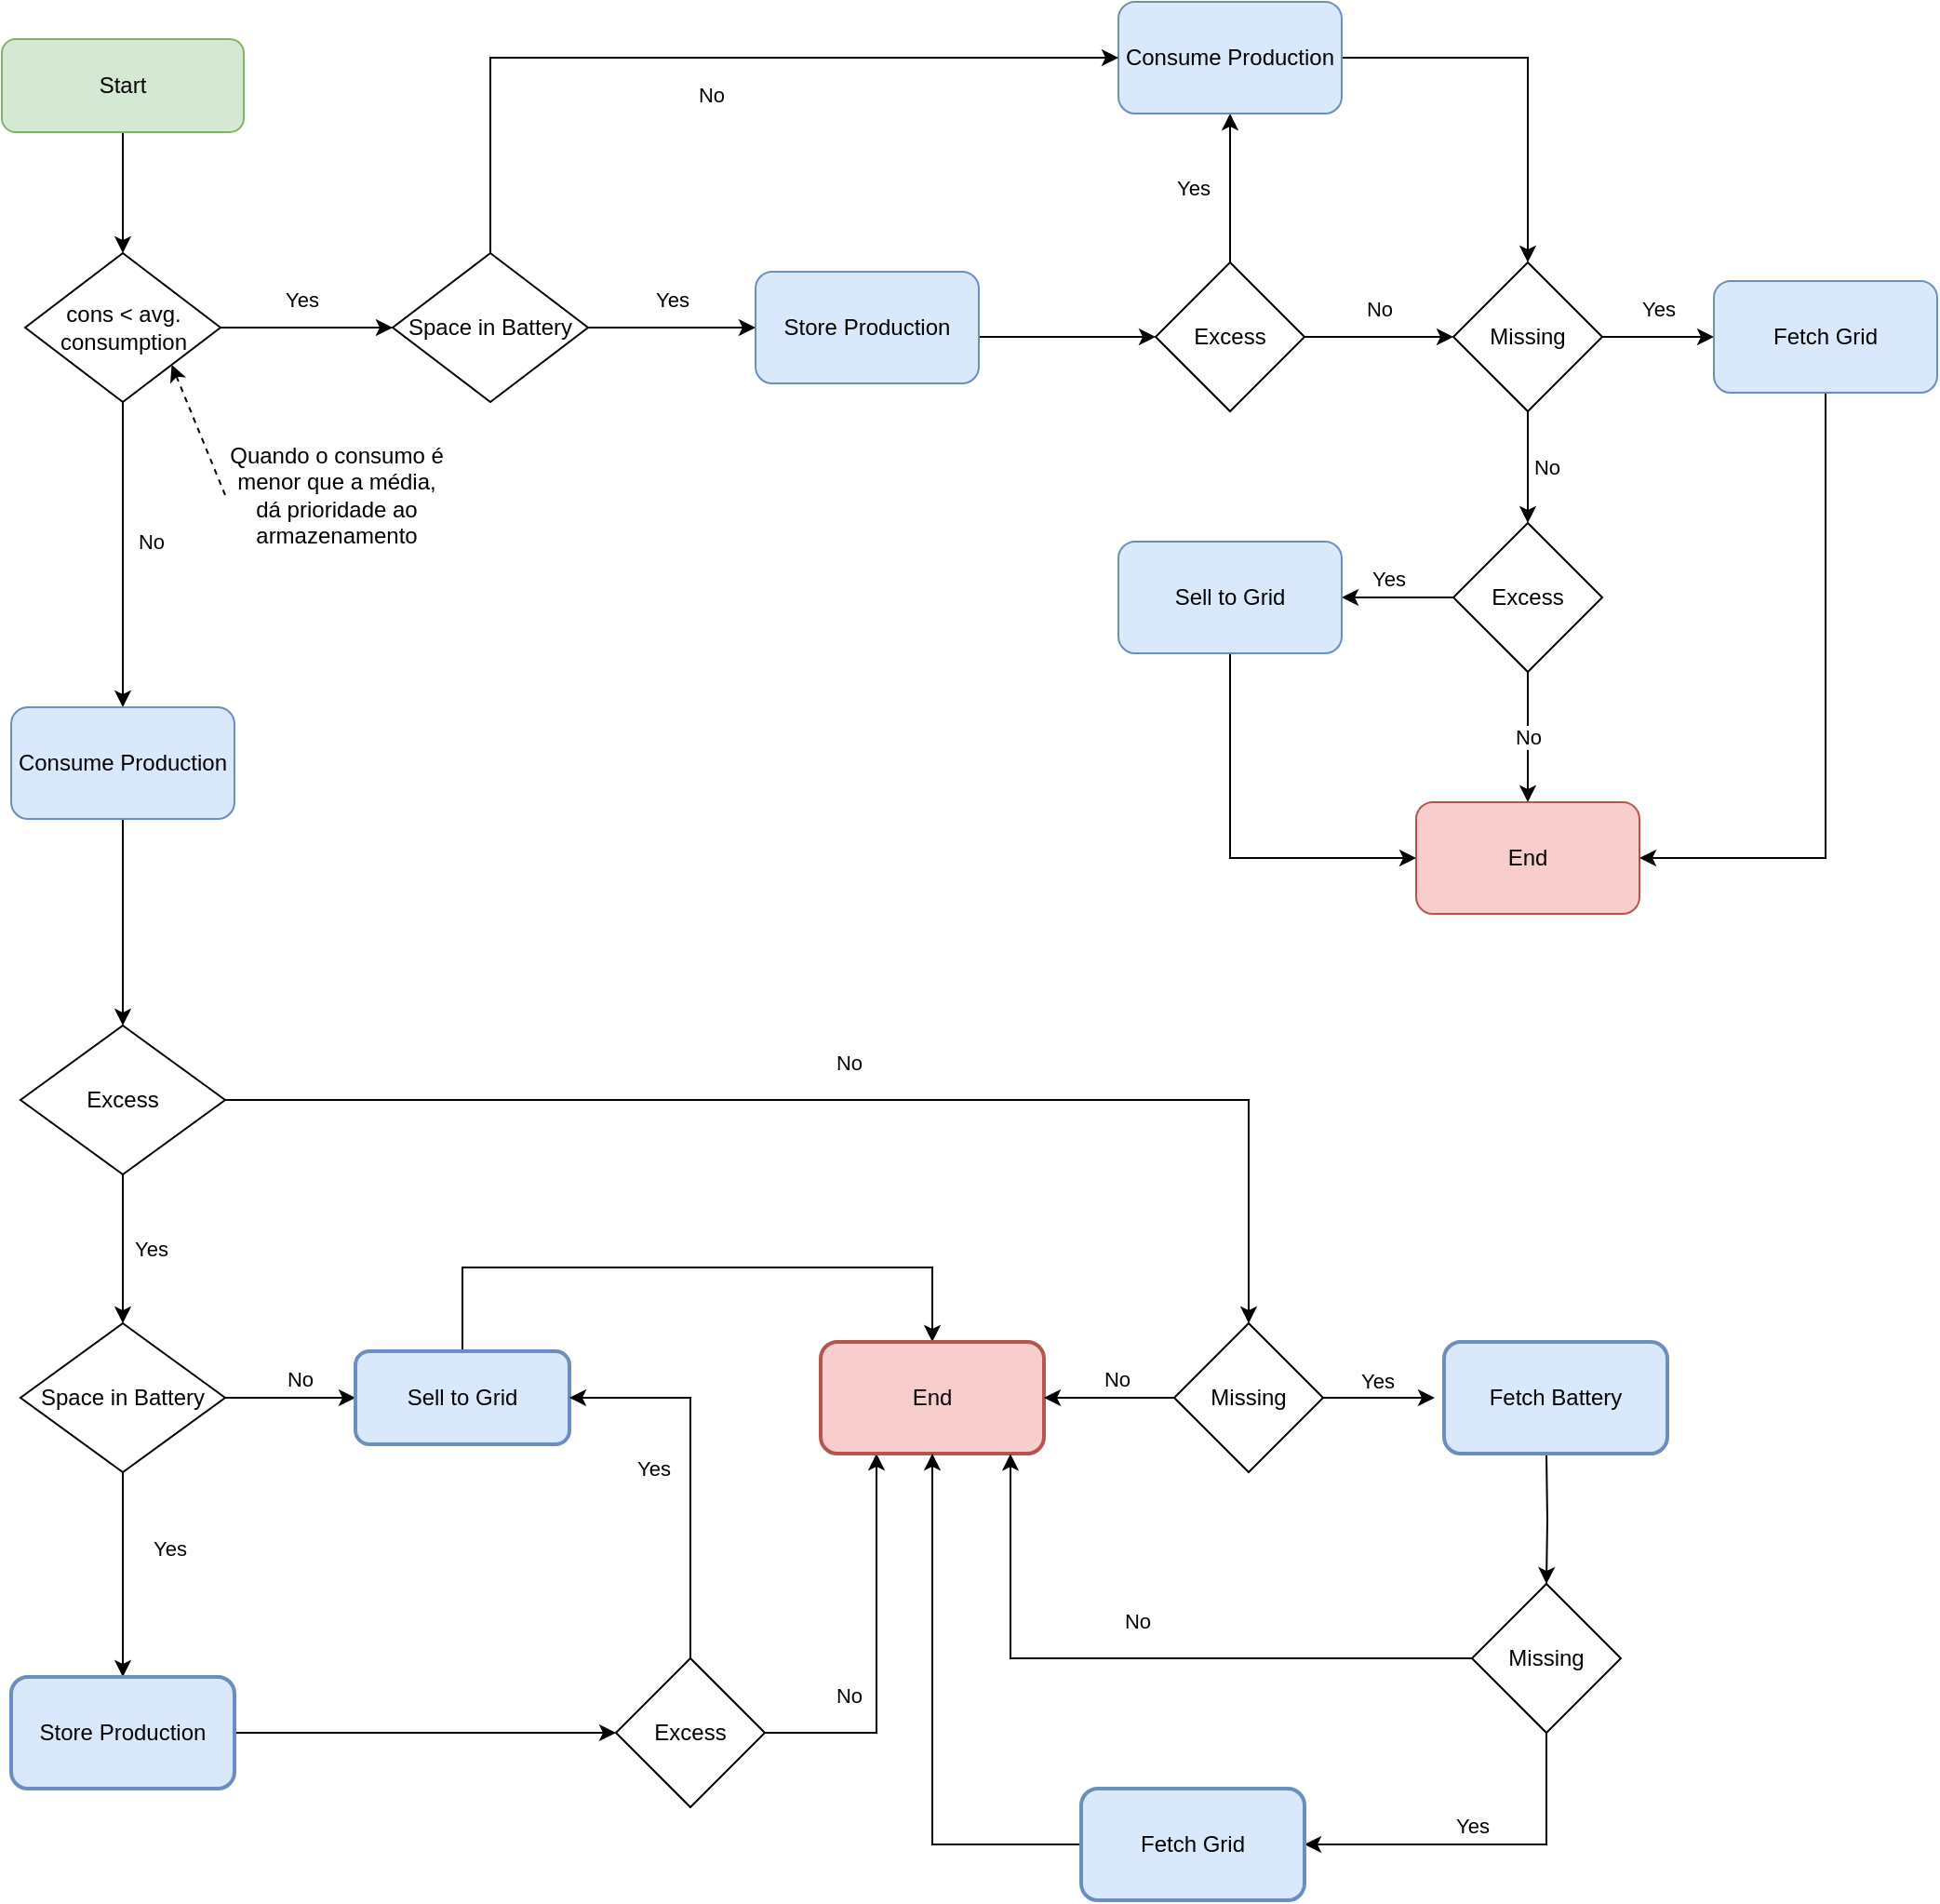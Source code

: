 <mxfile version="18.1.2" type="github">
  <diagram id="C5RBs43oDa-KdzZeNtuy" name="Page-1">
    <mxGraphModel dx="1298" dy="660" grid="1" gridSize="10" guides="1" tooltips="1" connect="1" arrows="1" fold="1" page="1" pageScale="1" pageWidth="827" pageHeight="1169" math="0" shadow="0">
      <root>
        <mxCell id="WIyWlLk6GJQsqaUBKTNV-0" />
        <mxCell id="WIyWlLk6GJQsqaUBKTNV-1" parent="WIyWlLk6GJQsqaUBKTNV-0" />
        <mxCell id="h2dtAb6SDxnhXhJIHn03-34" value="" style="edgeStyle=orthogonalEdgeStyle;rounded=0;orthogonalLoop=1;jettySize=auto;html=1;" edge="1" parent="WIyWlLk6GJQsqaUBKTNV-1" source="h2dtAb6SDxnhXhJIHn03-9" target="h2dtAb6SDxnhXhJIHn03-33">
          <mxGeometry relative="1" as="geometry" />
        </mxCell>
        <mxCell id="h2dtAb6SDxnhXhJIHn03-9" value="Start" style="rounded=1;whiteSpace=wrap;html=1;fontSize=12;glass=0;strokeWidth=1;shadow=0;fillColor=#d5e8d4;strokeColor=#82b366;" vertex="1" parent="WIyWlLk6GJQsqaUBKTNV-1">
          <mxGeometry x="40" y="70" width="130" height="50" as="geometry" />
        </mxCell>
        <mxCell id="h2dtAb6SDxnhXhJIHn03-54" value="No" style="edgeStyle=orthogonalEdgeStyle;rounded=0;orthogonalLoop=1;jettySize=auto;html=1;entryX=0.5;entryY=0;entryDx=0;entryDy=0;" edge="1" parent="WIyWlLk6GJQsqaUBKTNV-1" source="h2dtAb6SDxnhXhJIHn03-33" target="h2dtAb6SDxnhXhJIHn03-52">
          <mxGeometry x="-0.085" y="15" relative="1" as="geometry">
            <mxPoint as="offset" />
          </mxGeometry>
        </mxCell>
        <mxCell id="h2dtAb6SDxnhXhJIHn03-74" value="Yes" style="edgeStyle=orthogonalEdgeStyle;rounded=0;orthogonalLoop=1;jettySize=auto;html=1;" edge="1" parent="WIyWlLk6GJQsqaUBKTNV-1" source="h2dtAb6SDxnhXhJIHn03-33" target="h2dtAb6SDxnhXhJIHn03-73">
          <mxGeometry x="-0.081" y="15" relative="1" as="geometry">
            <mxPoint x="1" as="offset" />
          </mxGeometry>
        </mxCell>
        <mxCell id="h2dtAb6SDxnhXhJIHn03-33" value="cons &amp;lt; avg. consumption" style="rhombus;whiteSpace=wrap;html=1;rounded=0;glass=0;strokeWidth=1;shadow=0;" vertex="1" parent="WIyWlLk6GJQsqaUBKTNV-1">
          <mxGeometry x="52.5" y="185" width="105" height="80" as="geometry" />
        </mxCell>
        <mxCell id="h2dtAb6SDxnhXhJIHn03-38" value="" style="edgeStyle=orthogonalEdgeStyle;rounded=0;orthogonalLoop=1;jettySize=auto;html=1;" edge="1" parent="WIyWlLk6GJQsqaUBKTNV-1" source="h2dtAb6SDxnhXhJIHn03-35" target="h2dtAb6SDxnhXhJIHn03-37">
          <mxGeometry relative="1" as="geometry">
            <Array as="points">
              <mxPoint x="615" y="230" />
              <mxPoint x="615" y="230" />
            </Array>
          </mxGeometry>
        </mxCell>
        <mxCell id="h2dtAb6SDxnhXhJIHn03-35" value="Store Production" style="whiteSpace=wrap;html=1;rounded=1;glass=0;strokeWidth=1;shadow=0;fillColor=#dae8fc;strokeColor=#6c8ebf;" vertex="1" parent="WIyWlLk6GJQsqaUBKTNV-1">
          <mxGeometry x="445" y="195" width="120" height="60" as="geometry" />
        </mxCell>
        <mxCell id="h2dtAb6SDxnhXhJIHn03-40" value="Yes" style="edgeStyle=orthogonalEdgeStyle;rounded=0;orthogonalLoop=1;jettySize=auto;html=1;" edge="1" parent="WIyWlLk6GJQsqaUBKTNV-1" source="h2dtAb6SDxnhXhJIHn03-37" target="h2dtAb6SDxnhXhJIHn03-39">
          <mxGeometry y="20" relative="1" as="geometry">
            <mxPoint as="offset" />
          </mxGeometry>
        </mxCell>
        <mxCell id="h2dtAb6SDxnhXhJIHn03-44" value="No" style="edgeStyle=orthogonalEdgeStyle;rounded=0;orthogonalLoop=1;jettySize=auto;html=1;" edge="1" parent="WIyWlLk6GJQsqaUBKTNV-1" source="h2dtAb6SDxnhXhJIHn03-37" target="h2dtAb6SDxnhXhJIHn03-43">
          <mxGeometry y="15" relative="1" as="geometry">
            <mxPoint as="offset" />
          </mxGeometry>
        </mxCell>
        <mxCell id="h2dtAb6SDxnhXhJIHn03-37" value="Excess" style="rhombus;whiteSpace=wrap;html=1;rounded=0;glass=0;strokeWidth=1;shadow=0;" vertex="1" parent="WIyWlLk6GJQsqaUBKTNV-1">
          <mxGeometry x="660" y="190" width="80" height="80" as="geometry" />
        </mxCell>
        <mxCell id="h2dtAb6SDxnhXhJIHn03-67" style="edgeStyle=orthogonalEdgeStyle;rounded=0;orthogonalLoop=1;jettySize=auto;html=1;entryX=0.5;entryY=0;entryDx=0;entryDy=0;" edge="1" parent="WIyWlLk6GJQsqaUBKTNV-1" source="h2dtAb6SDxnhXhJIHn03-39" target="h2dtAb6SDxnhXhJIHn03-43">
          <mxGeometry relative="1" as="geometry" />
        </mxCell>
        <mxCell id="h2dtAb6SDxnhXhJIHn03-39" value="Consume Production" style="whiteSpace=wrap;html=1;rounded=1;glass=0;strokeWidth=1;shadow=0;fillColor=#dae8fc;strokeColor=#6c8ebf;" vertex="1" parent="WIyWlLk6GJQsqaUBKTNV-1">
          <mxGeometry x="640" y="50" width="120" height="60" as="geometry" />
        </mxCell>
        <mxCell id="h2dtAb6SDxnhXhJIHn03-46" value="No" style="edgeStyle=orthogonalEdgeStyle;rounded=0;orthogonalLoop=1;jettySize=auto;html=1;entryX=0.5;entryY=0;entryDx=0;entryDy=0;" edge="1" parent="WIyWlLk6GJQsqaUBKTNV-1" source="h2dtAb6SDxnhXhJIHn03-43" target="h2dtAb6SDxnhXhJIHn03-68">
          <mxGeometry y="10" relative="1" as="geometry">
            <mxPoint x="860" y="330" as="targetPoint" />
            <Array as="points">
              <mxPoint x="860" y="290" />
              <mxPoint x="860" y="290" />
            </Array>
            <mxPoint as="offset" />
          </mxGeometry>
        </mxCell>
        <mxCell id="h2dtAb6SDxnhXhJIHn03-48" value="Yes" style="edgeStyle=orthogonalEdgeStyle;rounded=0;orthogonalLoop=1;jettySize=auto;html=1;" edge="1" parent="WIyWlLk6GJQsqaUBKTNV-1" source="h2dtAb6SDxnhXhJIHn03-43" target="h2dtAb6SDxnhXhJIHn03-47">
          <mxGeometry y="15" relative="1" as="geometry">
            <mxPoint as="offset" />
          </mxGeometry>
        </mxCell>
        <mxCell id="h2dtAb6SDxnhXhJIHn03-43" value="Missing" style="rhombus;whiteSpace=wrap;html=1;rounded=0;glass=0;strokeWidth=1;shadow=0;" vertex="1" parent="WIyWlLk6GJQsqaUBKTNV-1">
          <mxGeometry x="820" y="190" width="80" height="80" as="geometry" />
        </mxCell>
        <mxCell id="h2dtAb6SDxnhXhJIHn03-45" value="End" style="whiteSpace=wrap;html=1;rounded=1;glass=0;strokeWidth=1;shadow=0;fillColor=#f8cecc;strokeColor=#b85450;" vertex="1" parent="WIyWlLk6GJQsqaUBKTNV-1">
          <mxGeometry x="800" y="480" width="120" height="60" as="geometry" />
        </mxCell>
        <mxCell id="h2dtAb6SDxnhXhJIHn03-49" style="edgeStyle=orthogonalEdgeStyle;rounded=0;orthogonalLoop=1;jettySize=auto;html=1;entryX=1;entryY=0.5;entryDx=0;entryDy=0;" edge="1" parent="WIyWlLk6GJQsqaUBKTNV-1" source="h2dtAb6SDxnhXhJIHn03-47" target="h2dtAb6SDxnhXhJIHn03-45">
          <mxGeometry relative="1" as="geometry">
            <Array as="points">
              <mxPoint x="1020" y="510" />
            </Array>
          </mxGeometry>
        </mxCell>
        <mxCell id="h2dtAb6SDxnhXhJIHn03-47" value="Fetch Grid" style="whiteSpace=wrap;html=1;rounded=1;glass=0;strokeWidth=1;shadow=0;fillColor=#dae8fc;strokeColor=#6c8ebf;" vertex="1" parent="WIyWlLk6GJQsqaUBKTNV-1">
          <mxGeometry x="960" y="200" width="120" height="60" as="geometry" />
        </mxCell>
        <mxCell id="h2dtAb6SDxnhXhJIHn03-102" style="edgeStyle=orthogonalEdgeStyle;rounded=0;orthogonalLoop=1;jettySize=auto;html=1;entryX=0.5;entryY=0;entryDx=0;entryDy=0;entryPerimeter=0;" edge="1" parent="WIyWlLk6GJQsqaUBKTNV-1" source="h2dtAb6SDxnhXhJIHn03-52" target="h2dtAb6SDxnhXhJIHn03-79">
          <mxGeometry relative="1" as="geometry" />
        </mxCell>
        <mxCell id="h2dtAb6SDxnhXhJIHn03-52" value="Consume Production" style="whiteSpace=wrap;html=1;rounded=1;glass=0;strokeWidth=1;shadow=0;fillColor=#dae8fc;strokeColor=#6c8ebf;" vertex="1" parent="WIyWlLk6GJQsqaUBKTNV-1">
          <mxGeometry x="45" y="429" width="120" height="60" as="geometry" />
        </mxCell>
        <mxCell id="h2dtAb6SDxnhXhJIHn03-69" value="No" style="edgeStyle=orthogonalEdgeStyle;rounded=0;orthogonalLoop=1;jettySize=auto;html=1;" edge="1" parent="WIyWlLk6GJQsqaUBKTNV-1" source="h2dtAb6SDxnhXhJIHn03-68" target="h2dtAb6SDxnhXhJIHn03-45">
          <mxGeometry relative="1" as="geometry" />
        </mxCell>
        <mxCell id="h2dtAb6SDxnhXhJIHn03-71" value="Yes" style="edgeStyle=orthogonalEdgeStyle;rounded=0;orthogonalLoop=1;jettySize=auto;html=1;" edge="1" parent="WIyWlLk6GJQsqaUBKTNV-1" source="h2dtAb6SDxnhXhJIHn03-68" target="h2dtAb6SDxnhXhJIHn03-70">
          <mxGeometry x="0.167" y="-10" relative="1" as="geometry">
            <mxPoint as="offset" />
          </mxGeometry>
        </mxCell>
        <mxCell id="h2dtAb6SDxnhXhJIHn03-68" value="Excess" style="rhombus;whiteSpace=wrap;html=1;rounded=0;glass=0;strokeWidth=1;shadow=0;" vertex="1" parent="WIyWlLk6GJQsqaUBKTNV-1">
          <mxGeometry x="820" y="330" width="80" height="80" as="geometry" />
        </mxCell>
        <mxCell id="h2dtAb6SDxnhXhJIHn03-72" style="edgeStyle=orthogonalEdgeStyle;rounded=0;orthogonalLoop=1;jettySize=auto;html=1;entryX=0;entryY=0.5;entryDx=0;entryDy=0;" edge="1" parent="WIyWlLk6GJQsqaUBKTNV-1" source="h2dtAb6SDxnhXhJIHn03-70" target="h2dtAb6SDxnhXhJIHn03-45">
          <mxGeometry relative="1" as="geometry">
            <Array as="points">
              <mxPoint x="700" y="510" />
            </Array>
          </mxGeometry>
        </mxCell>
        <mxCell id="h2dtAb6SDxnhXhJIHn03-70" value="Sell to Grid" style="whiteSpace=wrap;html=1;rounded=1;glass=0;strokeWidth=1;shadow=0;fillColor=#dae8fc;strokeColor=#6c8ebf;" vertex="1" parent="WIyWlLk6GJQsqaUBKTNV-1">
          <mxGeometry x="640" y="340" width="120" height="60" as="geometry" />
        </mxCell>
        <mxCell id="h2dtAb6SDxnhXhJIHn03-75" value="Yes" style="edgeStyle=orthogonalEdgeStyle;rounded=0;orthogonalLoop=1;jettySize=auto;html=1;entryX=0;entryY=0.5;entryDx=0;entryDy=0;" edge="1" parent="WIyWlLk6GJQsqaUBKTNV-1" source="h2dtAb6SDxnhXhJIHn03-73" target="h2dtAb6SDxnhXhJIHn03-35">
          <mxGeometry y="15" relative="1" as="geometry">
            <mxPoint as="offset" />
          </mxGeometry>
        </mxCell>
        <mxCell id="h2dtAb6SDxnhXhJIHn03-76" value="No" style="edgeStyle=orthogonalEdgeStyle;rounded=0;orthogonalLoop=1;jettySize=auto;html=1;entryX=0;entryY=0.5;entryDx=0;entryDy=0;" edge="1" parent="WIyWlLk6GJQsqaUBKTNV-1" source="h2dtAb6SDxnhXhJIHn03-73" target="h2dtAb6SDxnhXhJIHn03-39">
          <mxGeometry x="0.006" y="-20" relative="1" as="geometry">
            <Array as="points">
              <mxPoint x="303" y="80" />
            </Array>
            <mxPoint x="1" as="offset" />
          </mxGeometry>
        </mxCell>
        <mxCell id="h2dtAb6SDxnhXhJIHn03-73" value="Space in Battery" style="rhombus;whiteSpace=wrap;html=1;rounded=0;glass=0;strokeWidth=1;shadow=0;" vertex="1" parent="WIyWlLk6GJQsqaUBKTNV-1">
          <mxGeometry x="250" y="185" width="105" height="80" as="geometry" />
        </mxCell>
        <mxCell id="h2dtAb6SDxnhXhJIHn03-77" value="Yes" style="edgeStyle=orthogonalEdgeStyle;rounded=0;orthogonalLoop=1;jettySize=auto;html=1;entryX=0.5;entryY=0;entryDx=0;entryDy=0;entryPerimeter=0;" edge="1" parent="WIyWlLk6GJQsqaUBKTNV-1" source="h2dtAb6SDxnhXhJIHn03-79" target="h2dtAb6SDxnhXhJIHn03-83">
          <mxGeometry y="15" relative="1" as="geometry">
            <mxPoint as="offset" />
          </mxGeometry>
        </mxCell>
        <mxCell id="h2dtAb6SDxnhXhJIHn03-78" value="No" style="edgeStyle=orthogonalEdgeStyle;rounded=0;sketch=0;orthogonalLoop=1;jettySize=auto;html=1;endArrow=classic;endFill=1;" edge="1" parent="WIyWlLk6GJQsqaUBKTNV-1" source="h2dtAb6SDxnhXhJIHn03-79" target="h2dtAb6SDxnhXhJIHn03-94">
          <mxGeometry y="20" relative="1" as="geometry">
            <mxPoint as="offset" />
          </mxGeometry>
        </mxCell>
        <mxCell id="h2dtAb6SDxnhXhJIHn03-79" value="Excess" style="strokeWidth=1;html=1;shape=mxgraph.flowchart.decision;whiteSpace=wrap;strokeColor=default;fillColor=default;gradientColor=none;" vertex="1" parent="WIyWlLk6GJQsqaUBKTNV-1">
          <mxGeometry x="50" y="600" width="110" height="80" as="geometry" />
        </mxCell>
        <mxCell id="h2dtAb6SDxnhXhJIHn03-80" value="No" style="edgeStyle=orthogonalEdgeStyle;rounded=0;orthogonalLoop=1;jettySize=auto;html=1;" edge="1" parent="WIyWlLk6GJQsqaUBKTNV-1" source="h2dtAb6SDxnhXhJIHn03-83" target="h2dtAb6SDxnhXhJIHn03-85">
          <mxGeometry x="0.143" y="10" relative="1" as="geometry">
            <mxPoint as="offset" />
          </mxGeometry>
        </mxCell>
        <mxCell id="h2dtAb6SDxnhXhJIHn03-81" value="" style="edgeStyle=orthogonalEdgeStyle;rounded=0;orthogonalLoop=1;jettySize=auto;html=1;entryX=0.5;entryY=0;entryDx=0;entryDy=0;" edge="1" parent="WIyWlLk6GJQsqaUBKTNV-1" source="h2dtAb6SDxnhXhJIHn03-83" target="h2dtAb6SDxnhXhJIHn03-87">
          <mxGeometry relative="1" as="geometry">
            <mxPoint x="105" y="900" as="targetPoint" />
          </mxGeometry>
        </mxCell>
        <mxCell id="h2dtAb6SDxnhXhJIHn03-82" value="Yes" style="edgeLabel;html=1;align=center;verticalAlign=middle;resizable=0;points=[];" vertex="1" connectable="0" parent="h2dtAb6SDxnhXhJIHn03-81">
          <mxGeometry x="-0.264" relative="1" as="geometry">
            <mxPoint x="25" as="offset" />
          </mxGeometry>
        </mxCell>
        <mxCell id="h2dtAb6SDxnhXhJIHn03-83" value="Space in Battery" style="strokeWidth=1;html=1;shape=mxgraph.flowchart.decision;whiteSpace=wrap;" vertex="1" parent="WIyWlLk6GJQsqaUBKTNV-1">
          <mxGeometry x="50" y="760" width="110" height="80" as="geometry" />
        </mxCell>
        <mxCell id="h2dtAb6SDxnhXhJIHn03-84" style="edgeStyle=orthogonalEdgeStyle;rounded=0;sketch=0;orthogonalLoop=1;jettySize=auto;html=1;entryX=0.5;entryY=0;entryDx=0;entryDy=0;" edge="1" parent="WIyWlLk6GJQsqaUBKTNV-1" source="h2dtAb6SDxnhXhJIHn03-85" target="h2dtAb6SDxnhXhJIHn03-91">
          <mxGeometry relative="1" as="geometry">
            <Array as="points">
              <mxPoint x="287" y="730" />
              <mxPoint x="540" y="730" />
            </Array>
          </mxGeometry>
        </mxCell>
        <mxCell id="h2dtAb6SDxnhXhJIHn03-85" value="Sell to Grid" style="whiteSpace=wrap;html=1;strokeWidth=2;rounded=1;fillColor=#dae8fc;strokeColor=#6c8ebf;" vertex="1" parent="WIyWlLk6GJQsqaUBKTNV-1">
          <mxGeometry x="230" y="775" width="115" height="50" as="geometry" />
        </mxCell>
        <mxCell id="h2dtAb6SDxnhXhJIHn03-86" value="" style="edgeStyle=orthogonalEdgeStyle;rounded=0;orthogonalLoop=1;jettySize=auto;html=1;" edge="1" parent="WIyWlLk6GJQsqaUBKTNV-1" source="h2dtAb6SDxnhXhJIHn03-87" target="h2dtAb6SDxnhXhJIHn03-90">
          <mxGeometry relative="1" as="geometry" />
        </mxCell>
        <mxCell id="h2dtAb6SDxnhXhJIHn03-87" value="Store Production" style="whiteSpace=wrap;html=1;strokeWidth=2;rounded=1;fillColor=#dae8fc;strokeColor=#6c8ebf;" vertex="1" parent="WIyWlLk6GJQsqaUBKTNV-1">
          <mxGeometry x="45" y="950" width="120" height="60" as="geometry" />
        </mxCell>
        <mxCell id="h2dtAb6SDxnhXhJIHn03-88" value="Yes" style="edgeStyle=orthogonalEdgeStyle;rounded=0;sketch=0;orthogonalLoop=1;jettySize=auto;html=1;entryX=1;entryY=0.5;entryDx=0;entryDy=0;exitX=0.5;exitY=0;exitDx=0;exitDy=0;" edge="1" parent="WIyWlLk6GJQsqaUBKTNV-1" source="h2dtAb6SDxnhXhJIHn03-90" target="h2dtAb6SDxnhXhJIHn03-85">
          <mxGeometry y="20" relative="1" as="geometry">
            <Array as="points">
              <mxPoint x="410" y="800" />
            </Array>
            <mxPoint as="offset" />
          </mxGeometry>
        </mxCell>
        <mxCell id="h2dtAb6SDxnhXhJIHn03-89" value="No" style="edgeStyle=orthogonalEdgeStyle;rounded=0;sketch=0;orthogonalLoop=1;jettySize=auto;html=1;" edge="1" parent="WIyWlLk6GJQsqaUBKTNV-1" source="h2dtAb6SDxnhXhJIHn03-90" target="h2dtAb6SDxnhXhJIHn03-91">
          <mxGeometry x="-0.571" y="20" relative="1" as="geometry">
            <Array as="points">
              <mxPoint x="510" y="980" />
            </Array>
            <mxPoint as="offset" />
          </mxGeometry>
        </mxCell>
        <mxCell id="h2dtAb6SDxnhXhJIHn03-90" value="Excess" style="rhombus;whiteSpace=wrap;html=1;strokeWidth=1;rounded=0;" vertex="1" parent="WIyWlLk6GJQsqaUBKTNV-1">
          <mxGeometry x="370" y="940" width="80" height="80" as="geometry" />
        </mxCell>
        <mxCell id="h2dtAb6SDxnhXhJIHn03-91" value="End" style="whiteSpace=wrap;html=1;strokeWidth=2;rounded=1;fillColor=#f8cecc;strokeColor=#b85450;" vertex="1" parent="WIyWlLk6GJQsqaUBKTNV-1">
          <mxGeometry x="480" y="770" width="120" height="60" as="geometry" />
        </mxCell>
        <mxCell id="h2dtAb6SDxnhXhJIHn03-92" value="No" style="edgeStyle=orthogonalEdgeStyle;rounded=0;sketch=0;orthogonalLoop=1;jettySize=auto;html=1;entryX=1;entryY=0.5;entryDx=0;entryDy=0;endArrow=classic;endFill=1;" edge="1" parent="WIyWlLk6GJQsqaUBKTNV-1" source="h2dtAb6SDxnhXhJIHn03-94" target="h2dtAb6SDxnhXhJIHn03-91">
          <mxGeometry x="-0.143" y="-10" relative="1" as="geometry">
            <mxPoint x="-1" as="offset" />
          </mxGeometry>
        </mxCell>
        <mxCell id="h2dtAb6SDxnhXhJIHn03-93" value="Yes" style="edgeStyle=orthogonalEdgeStyle;rounded=0;sketch=0;orthogonalLoop=1;jettySize=auto;html=1;endArrow=classic;endFill=1;" edge="1" parent="WIyWlLk6GJQsqaUBKTNV-1" source="h2dtAb6SDxnhXhJIHn03-94">
          <mxGeometry y="10" relative="1" as="geometry">
            <mxPoint x="-1" as="offset" />
            <mxPoint x="810" y="800" as="targetPoint" />
          </mxGeometry>
        </mxCell>
        <mxCell id="h2dtAb6SDxnhXhJIHn03-94" value="Missing" style="rhombus;whiteSpace=wrap;html=1;strokeWidth=1;" vertex="1" parent="WIyWlLk6GJQsqaUBKTNV-1">
          <mxGeometry x="670" y="760" width="80" height="80" as="geometry" />
        </mxCell>
        <mxCell id="h2dtAb6SDxnhXhJIHn03-95" value="" style="edgeStyle=orthogonalEdgeStyle;rounded=0;sketch=0;orthogonalLoop=1;jettySize=auto;html=1;endArrow=classic;endFill=1;" edge="1" parent="WIyWlLk6GJQsqaUBKTNV-1" target="h2dtAb6SDxnhXhJIHn03-99">
          <mxGeometry relative="1" as="geometry">
            <mxPoint x="870" y="830" as="sourcePoint" />
          </mxGeometry>
        </mxCell>
        <mxCell id="h2dtAb6SDxnhXhJIHn03-96" value="Fetch Battery" style="whiteSpace=wrap;html=1;strokeWidth=2;rounded=1;fillColor=#dae8fc;strokeColor=#6c8ebf;" vertex="1" parent="WIyWlLk6GJQsqaUBKTNV-1">
          <mxGeometry x="815" y="770" width="120" height="60" as="geometry" />
        </mxCell>
        <mxCell id="h2dtAb6SDxnhXhJIHn03-97" value="No" style="edgeStyle=orthogonalEdgeStyle;rounded=0;sketch=0;orthogonalLoop=1;jettySize=auto;html=1;entryX=0.85;entryY=1.003;entryDx=0;entryDy=0;entryPerimeter=0;endArrow=classic;endFill=1;" edge="1" parent="WIyWlLk6GJQsqaUBKTNV-1" source="h2dtAb6SDxnhXhJIHn03-99" target="h2dtAb6SDxnhXhJIHn03-91">
          <mxGeometry x="0.006" y="-20" relative="1" as="geometry">
            <mxPoint as="offset" />
          </mxGeometry>
        </mxCell>
        <mxCell id="h2dtAb6SDxnhXhJIHn03-98" value="Yes" style="edgeStyle=orthogonalEdgeStyle;rounded=0;sketch=0;orthogonalLoop=1;jettySize=auto;html=1;endArrow=classic;endFill=1;" edge="1" parent="WIyWlLk6GJQsqaUBKTNV-1" source="h2dtAb6SDxnhXhJIHn03-99" target="h2dtAb6SDxnhXhJIHn03-101">
          <mxGeometry x="0.053" y="-10" relative="1" as="geometry">
            <Array as="points">
              <mxPoint x="870" y="1040" />
            </Array>
            <mxPoint as="offset" />
          </mxGeometry>
        </mxCell>
        <mxCell id="h2dtAb6SDxnhXhJIHn03-99" value="Missing" style="rhombus;whiteSpace=wrap;html=1;strokeWidth=1;" vertex="1" parent="WIyWlLk6GJQsqaUBKTNV-1">
          <mxGeometry x="830" y="900" width="80" height="80" as="geometry" />
        </mxCell>
        <mxCell id="h2dtAb6SDxnhXhJIHn03-100" style="edgeStyle=orthogonalEdgeStyle;rounded=0;sketch=0;orthogonalLoop=1;jettySize=auto;html=1;entryX=0.5;entryY=1;entryDx=0;entryDy=0;endArrow=classic;endFill=1;" edge="1" parent="WIyWlLk6GJQsqaUBKTNV-1" source="h2dtAb6SDxnhXhJIHn03-101" target="h2dtAb6SDxnhXhJIHn03-91">
          <mxGeometry relative="1" as="geometry" />
        </mxCell>
        <mxCell id="h2dtAb6SDxnhXhJIHn03-101" value="Fetch Grid" style="whiteSpace=wrap;html=1;strokeWidth=2;rounded=1;fillColor=#dae8fc;strokeColor=#6c8ebf;" vertex="1" parent="WIyWlLk6GJQsqaUBKTNV-1">
          <mxGeometry x="620" y="1010" width="120" height="60" as="geometry" />
        </mxCell>
        <mxCell id="h2dtAb6SDxnhXhJIHn03-104" style="rounded=0;orthogonalLoop=1;jettySize=auto;html=1;entryX=1;entryY=1;entryDx=0;entryDy=0;dashed=1;exitX=0;exitY=0.5;exitDx=0;exitDy=0;" edge="1" parent="WIyWlLk6GJQsqaUBKTNV-1" source="h2dtAb6SDxnhXhJIHn03-105" target="h2dtAb6SDxnhXhJIHn03-33">
          <mxGeometry relative="1" as="geometry">
            <mxPoint x="265" y="380" as="sourcePoint" />
          </mxGeometry>
        </mxCell>
        <mxCell id="h2dtAb6SDxnhXhJIHn03-105" value="Quando o consumo é menor que a média, dá prioridade ao armazenamento" style="text;html=1;strokeColor=none;fillColor=none;align=center;verticalAlign=middle;whiteSpace=wrap;rounded=0;" vertex="1" parent="WIyWlLk6GJQsqaUBKTNV-1">
          <mxGeometry x="160" y="270" width="120" height="90" as="geometry" />
        </mxCell>
      </root>
    </mxGraphModel>
  </diagram>
</mxfile>
